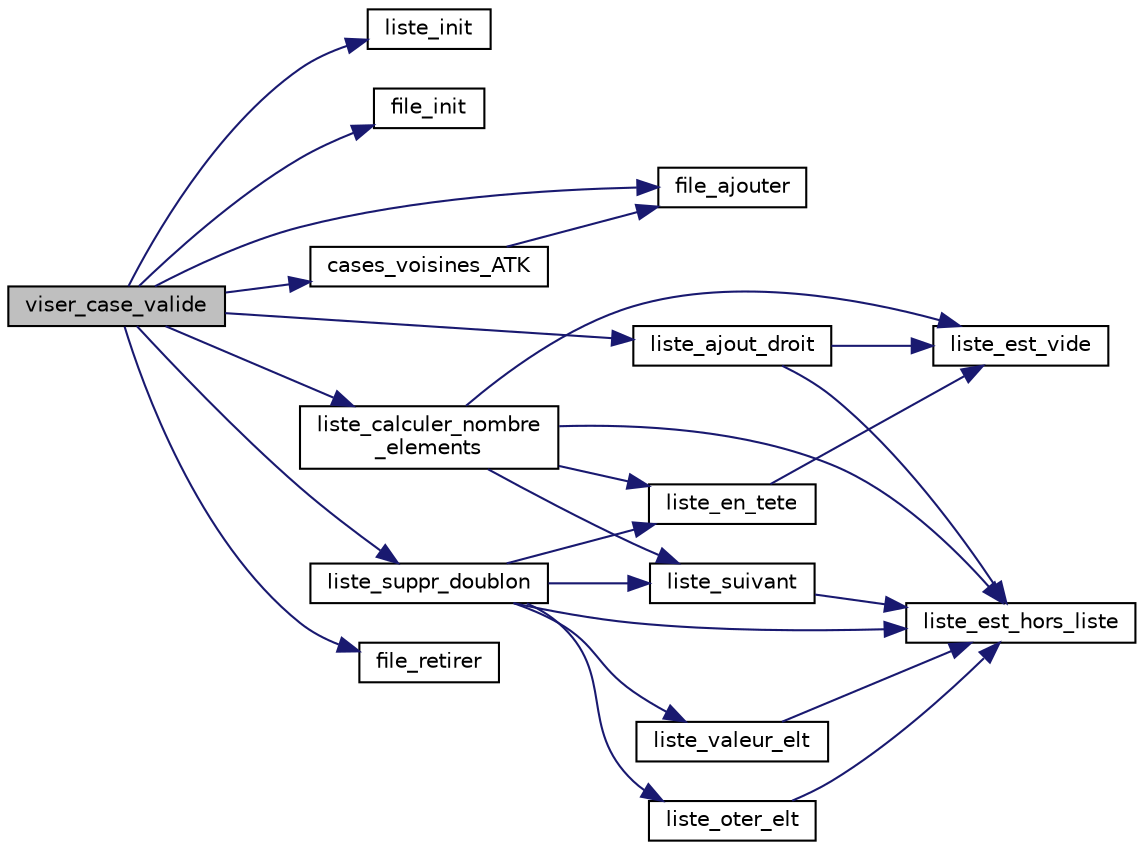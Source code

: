 digraph "viser_case_valide"
{
 // INTERACTIVE_SVG=YES
  bgcolor="transparent";
  edge [fontname="Helvetica",fontsize="10",labelfontname="Helvetica",labelfontsize="10"];
  node [fontname="Helvetica",fontsize="10",shape=record];
  rankdir="LR";
  Node1 [label="viser_case_valide",height=0.2,width=0.4,color="black", fillcolor="grey75", style="filled", fontcolor="black"];
  Node1 -> Node2 [color="midnightblue",fontsize="10",style="solid"];
  Node2 [label="liste_init",height=0.2,width=0.4,color="black",URL="$liste_8c.html#aa325493a520928cd959f5cf829747b1c"];
  Node1 -> Node3 [color="midnightblue",fontsize="10",style="solid"];
  Node3 [label="file_init",height=0.2,width=0.4,color="black",URL="$file_8c.html#a004123a6f8cce9d4168b0ea8cfdf133a"];
  Node1 -> Node4 [color="midnightblue",fontsize="10",style="solid"];
  Node4 [label="file_ajouter",height=0.2,width=0.4,color="black",URL="$file_8c.html#a9a4198b0c69187d42420b80f3e5b8d62"];
  Node1 -> Node5 [color="midnightblue",fontsize="10",style="solid"];
  Node5 [label="liste_ajout_droit",height=0.2,width=0.4,color="black",URL="$liste_8c.html#ae9c711baf0f41d27a5002c3e249687d8"];
  Node5 -> Node6 [color="midnightblue",fontsize="10",style="solid"];
  Node6 [label="liste_est_vide",height=0.2,width=0.4,color="black",URL="$liste_8c.html#a1e4d1c45ace210278d08fd886268a0e3"];
  Node5 -> Node7 [color="midnightblue",fontsize="10",style="solid"];
  Node7 [label="liste_est_hors_liste",height=0.2,width=0.4,color="black",URL="$liste_8c.html#ad4a1a49d8756b972708e0870f9420776"];
  Node1 -> Node8 [color="midnightblue",fontsize="10",style="solid"];
  Node8 [label="file_retirer",height=0.2,width=0.4,color="black",URL="$file_8c.html#a59173755d515eb366fb01dba42a73e8e"];
  Node1 -> Node9 [color="midnightblue",fontsize="10",style="solid"];
  Node9 [label="cases_voisines_ATK",height=0.2,width=0.4,color="black",URL="$_minimale_8c.html#ad6b417d8f6547affac1cc287a6762113",tooltip="Renvoi le nombre de case voisine. Met dans la file la liste des coordonnées voisines. "];
  Node9 -> Node4 [color="midnightblue",fontsize="10",style="solid"];
  Node1 -> Node10 [color="midnightblue",fontsize="10",style="solid"];
  Node10 [label="liste_suppr_doublon",height=0.2,width=0.4,color="black",URL="$liste_8c.html#a48218f7c1bafab1e92490a0963ee7451"];
  Node10 -> Node11 [color="midnightblue",fontsize="10",style="solid"];
  Node11 [label="liste_en_tete",height=0.2,width=0.4,color="black",URL="$liste_8c.html#a9cbc13cd82829b3541fae0c01209f963"];
  Node11 -> Node6 [color="midnightblue",fontsize="10",style="solid"];
  Node10 -> Node12 [color="midnightblue",fontsize="10",style="solid"];
  Node12 [label="liste_suivant",height=0.2,width=0.4,color="black",URL="$liste_8c.html#a801cf7ec08fb2c6b1dceb32af4a46111"];
  Node12 -> Node7 [color="midnightblue",fontsize="10",style="solid"];
  Node10 -> Node13 [color="midnightblue",fontsize="10",style="solid"];
  Node13 [label="liste_valeur_elt",height=0.2,width=0.4,color="black",URL="$liste_8c.html#a1ad09d74d2d4f3b298db6b834933d744"];
  Node13 -> Node7 [color="midnightblue",fontsize="10",style="solid"];
  Node10 -> Node7 [color="midnightblue",fontsize="10",style="solid"];
  Node10 -> Node14 [color="midnightblue",fontsize="10",style="solid"];
  Node14 [label="liste_oter_elt",height=0.2,width=0.4,color="black",URL="$liste_8c.html#ac46b950926c8191e47c3822c624d2e1d"];
  Node14 -> Node7 [color="midnightblue",fontsize="10",style="solid"];
  Node1 -> Node15 [color="midnightblue",fontsize="10",style="solid"];
  Node15 [label="liste_calculer_nombre\l_elements",height=0.2,width=0.4,color="black",URL="$liste_8c.html#a78de7382315436cf196cf30aac14257c"];
  Node15 -> Node6 [color="midnightblue",fontsize="10",style="solid"];
  Node15 -> Node11 [color="midnightblue",fontsize="10",style="solid"];
  Node15 -> Node7 [color="midnightblue",fontsize="10",style="solid"];
  Node15 -> Node12 [color="midnightblue",fontsize="10",style="solid"];
}
